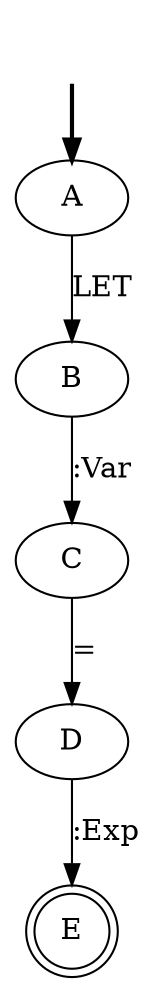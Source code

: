 digraph {
	fake [style=invisible]
	D
	B
	C
	E [shape=doublecircle]
	A [root=true]
	fake -> A [style=bold]
	A -> B [label=LET]
	B -> C [label=":Var"]
	C -> D [label="="]
	D -> E [label=":Exp"]
}
